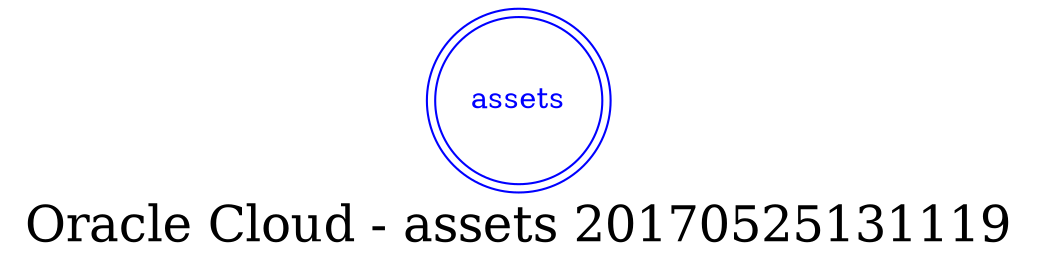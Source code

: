 digraph LexiconGraph {
graph[label="Oracle Cloud - assets 20170525131119", fontsize=24]
splines=true
"assets" [color=blue, fontcolor=blue, shape=doublecircle]
}
